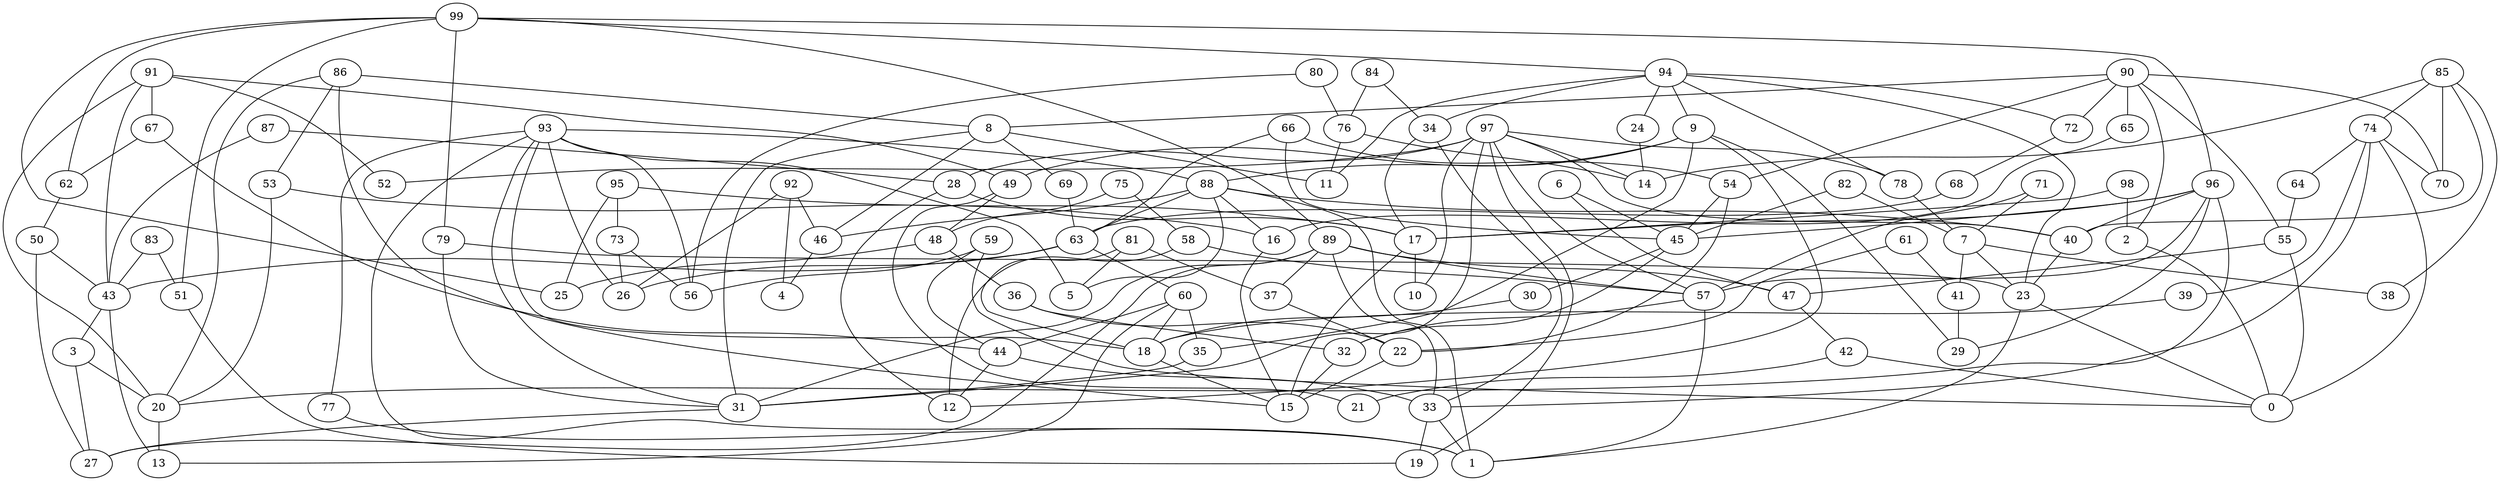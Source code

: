 digraph GG_graph {

subgraph G_graph {
edge [color = black]
"54" -> "45" [dir = none]
"54" -> "22" [dir = none]
"61" -> "41" [dir = none]
"61" -> "22" [dir = none]
"64" -> "55" [dir = none]
"63" -> "60" [dir = none]
"63" -> "43" [dir = none]
"63" -> "26" [dir = none]
"77" -> "1" [dir = none]
"23" -> "0" [dir = none]
"23" -> "1" [dir = none]
"60" -> "44" [dir = none]
"60" -> "13" [dir = none]
"60" -> "18" [dir = none]
"60" -> "35" [dir = none]
"40" -> "23" [dir = none]
"34" -> "33" [dir = none]
"34" -> "17" [dir = none]
"2" -> "0" [dir = none]
"3" -> "27" [dir = none]
"3" -> "20" [dir = none]
"55" -> "47" [dir = none]
"55" -> "0" [dir = none]
"62" -> "50" [dir = none]
"79" -> "31" [dir = none]
"53" -> "16" [dir = none]
"53" -> "20" [dir = none]
"90" -> "65" [dir = none]
"90" -> "70" [dir = none]
"90" -> "8" [dir = none]
"90" -> "54" [dir = none]
"90" -> "72" [dir = none]
"90" -> "2" [dir = none]
"90" -> "55" [dir = none]
"86" -> "8" [dir = none]
"86" -> "53" [dir = none]
"86" -> "15" [dir = none]
"86" -> "20" [dir = none]
"20" -> "13" [dir = none]
"59" -> "44" [dir = none]
"59" -> "0" [dir = none]
"59" -> "56" [dir = none]
"50" -> "43" [dir = none]
"50" -> "27" [dir = none]
"67" -> "44" [dir = none]
"67" -> "62" [dir = none]
"49" -> "48" [dir = none]
"49" -> "21" [dir = none]
"39" -> "18" [dir = none]
"73" -> "26" [dir = none]
"73" -> "56" [dir = none]
"88" -> "63" [dir = none]
"88" -> "40" [dir = none]
"88" -> "5" [dir = none]
"88" -> "1" [dir = none]
"88" -> "46" [dir = none]
"88" -> "16" [dir = none]
"36" -> "32" [dir = none]
"36" -> "22" [dir = none]
"78" -> "7" [dir = none]
"85" -> "74" [dir = none]
"85" -> "70" [dir = none]
"85" -> "40" [dir = none]
"85" -> "14" [dir = none]
"85" -> "38" [dir = none]
"22" -> "15" [dir = none]
"17" -> "15" [dir = none]
"17" -> "10" [dir = none]
"72" -> "68" [dir = none]
"75" -> "58" [dir = none]
"75" -> "48" [dir = none]
"82" -> "45" [dir = none]
"82" -> "7" [dir = none]
"98" -> "2" [dir = none]
"98" -> "17" [dir = none]
"89" -> "57" [dir = none]
"89" -> "33" [dir = none]
"89" -> "31" [dir = none]
"89" -> "27" [dir = none]
"89" -> "37" [dir = none]
"89" -> "47" [dir = none]
"48" -> "25" [dir = none]
"48" -> "36" [dir = none]
"71" -> "57" [dir = none]
"71" -> "7" [dir = none]
"92" -> "46" [dir = none]
"92" -> "26" [dir = none]
"92" -> "4" [dir = none]
"93" -> "56" [dir = none]
"93" -> "88" [dir = none]
"93" -> "31" [dir = none]
"93" -> "26" [dir = none]
"93" -> "77" [dir = none]
"93" -> "1" [dir = none]
"93" -> "18" [dir = none]
"93" -> "5" [dir = none]
"9" -> "12" [dir = none]
"9" -> "29" [dir = none]
"9" -> "49" [dir = none]
"9" -> "88" [dir = none]
"9" -> "35" [dir = none]
"68" -> "63" [dir = none]
"97" -> "10" [dir = none]
"97" -> "19" [dir = none]
"97" -> "28" [dir = none]
"97" -> "31" [dir = none]
"97" -> "14" [dir = none]
"97" -> "40" [dir = none]
"97" -> "52" [dir = none]
"97" -> "57" [dir = none]
"97" -> "78" [dir = none]
"45" -> "30" [dir = none]
"45" -> "32" [dir = none]
"57" -> "32" [dir = none]
"57" -> "1" [dir = none]
"31" -> "27" [dir = none]
"65" -> "16" [dir = none]
"7" -> "38" [dir = none]
"7" -> "23" [dir = none]
"7" -> "41" [dir = none]
"91" -> "20" [dir = none]
"91" -> "67" [dir = none]
"91" -> "43" [dir = none]
"91" -> "49" [dir = none]
"91" -> "52" [dir = none]
"46" -> "4" [dir = none]
"37" -> "22" [dir = none]
"32" -> "15" [dir = none]
"16" -> "15" [dir = none]
"43" -> "13" [dir = none]
"43" -> "3" [dir = none]
"96" -> "57" [dir = none]
"96" -> "20" [dir = none]
"96" -> "40" [dir = none]
"96" -> "29" [dir = none]
"96" -> "17" [dir = none]
"96" -> "45" [dir = none]
"47" -> "42" [dir = none]
"42" -> "21" [dir = none]
"42" -> "0" [dir = none]
"80" -> "56" [dir = none]
"80" -> "76" [dir = none]
"41" -> "29" [dir = none]
"28" -> "17" [dir = none]
"28" -> "12" [dir = none]
"18" -> "15" [dir = none]
"30" -> "18" [dir = none]
"58" -> "12" [dir = none]
"58" -> "57" [dir = none]
"84" -> "34" [dir = none]
"84" -> "76" [dir = none]
"76" -> "14" [dir = none]
"76" -> "11" [dir = none]
"74" -> "33" [dir = none]
"74" -> "0" [dir = none]
"74" -> "70" [dir = none]
"74" -> "39" [dir = none]
"74" -> "64" [dir = none]
"87" -> "43" [dir = none]
"87" -> "28" [dir = none]
"66" -> "54" [dir = none]
"66" -> "63" [dir = none]
"66" -> "45" [dir = none]
"83" -> "43" [dir = none]
"83" -> "51" [dir = none]
"51" -> "19" [dir = none]
"24" -> "14" [dir = none]
"94" -> "72" [dir = none]
"94" -> "34" [dir = none]
"94" -> "9" [dir = none]
"94" -> "23" [dir = none]
"94" -> "11" [dir = none]
"94" -> "78" [dir = none]
"94" -> "24" [dir = none]
"8" -> "31" [dir = none]
"8" -> "11" [dir = none]
"8" -> "69" [dir = none]
"8" -> "46" [dir = none]
"35" -> "31" [dir = none]
"44" -> "12" [dir = none]
"44" -> "33" [dir = none]
"99" -> "51" [dir = none]
"99" -> "79" [dir = none]
"99" -> "94" [dir = none]
"99" -> "89" [dir = none]
"99" -> "96" [dir = none]
"99" -> "25" [dir = none]
"6" -> "45" [dir = none]
"6" -> "47" [dir = none]
"33" -> "1" [dir = none]
"33" -> "19" [dir = none]
"69" -> "63" [dir = none]
"95" -> "25" [dir = none]
"95" -> "17" [dir = none]
"95" -> "73" [dir = none]
"81" -> "37" [dir = none]
"81" -> "5" [dir = none]
"81" -> "18" [dir = none]
"79" -> "23" [dir = none]
"99" -> "62" [dir = none]
}

}
